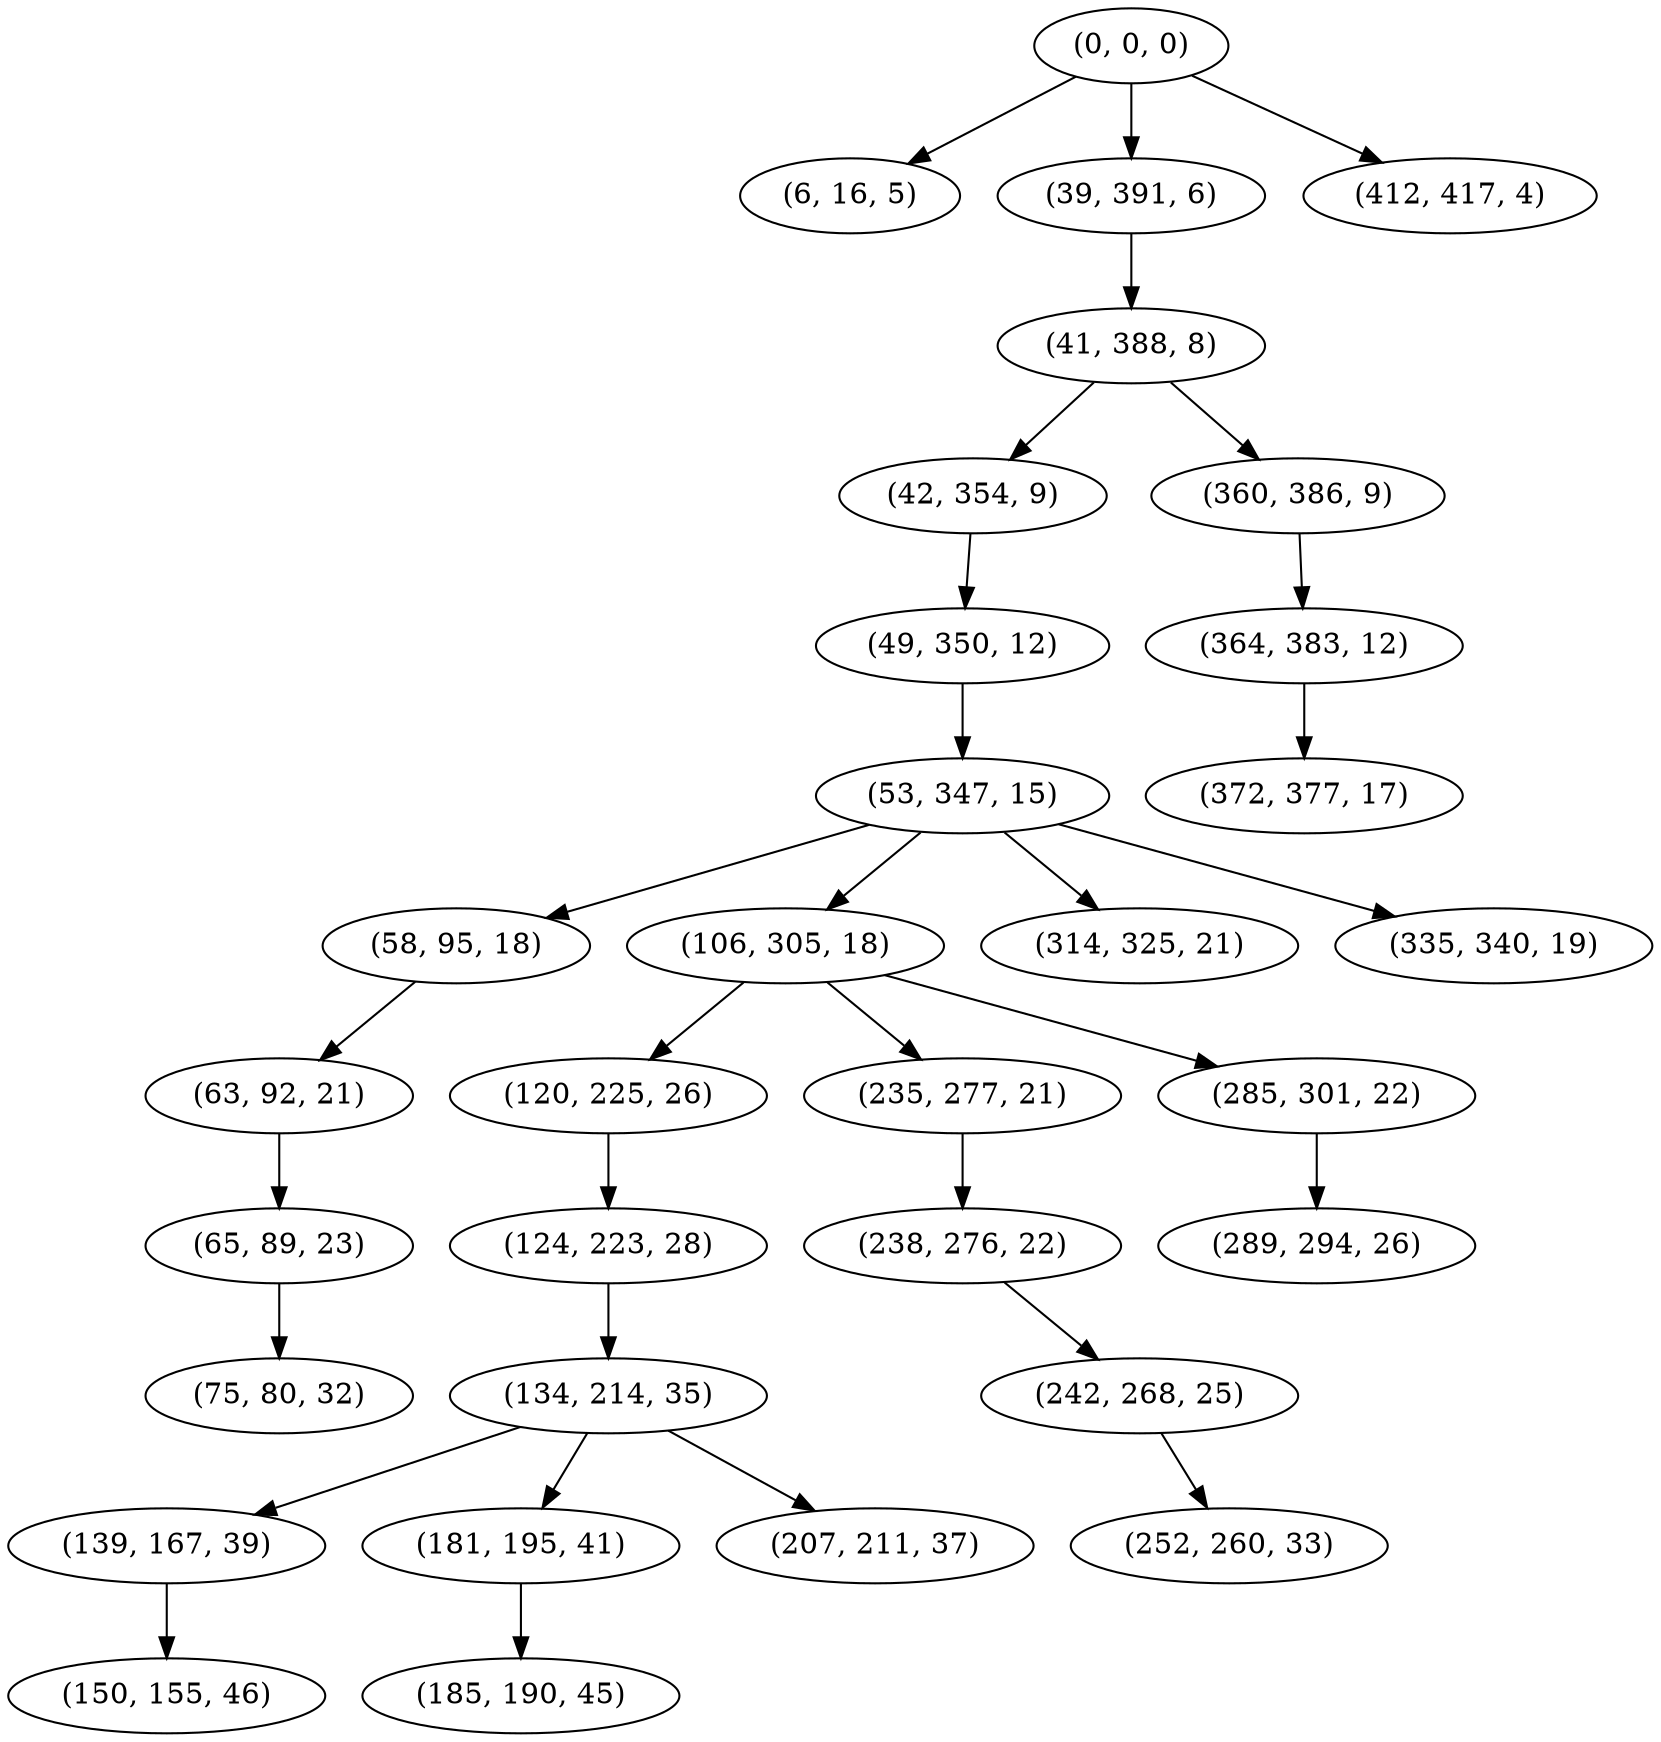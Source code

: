 digraph tree {
    "(0, 0, 0)";
    "(6, 16, 5)";
    "(39, 391, 6)";
    "(41, 388, 8)";
    "(42, 354, 9)";
    "(49, 350, 12)";
    "(53, 347, 15)";
    "(58, 95, 18)";
    "(63, 92, 21)";
    "(65, 89, 23)";
    "(75, 80, 32)";
    "(106, 305, 18)";
    "(120, 225, 26)";
    "(124, 223, 28)";
    "(134, 214, 35)";
    "(139, 167, 39)";
    "(150, 155, 46)";
    "(181, 195, 41)";
    "(185, 190, 45)";
    "(207, 211, 37)";
    "(235, 277, 21)";
    "(238, 276, 22)";
    "(242, 268, 25)";
    "(252, 260, 33)";
    "(285, 301, 22)";
    "(289, 294, 26)";
    "(314, 325, 21)";
    "(335, 340, 19)";
    "(360, 386, 9)";
    "(364, 383, 12)";
    "(372, 377, 17)";
    "(412, 417, 4)";
    "(0, 0, 0)" -> "(6, 16, 5)";
    "(0, 0, 0)" -> "(39, 391, 6)";
    "(0, 0, 0)" -> "(412, 417, 4)";
    "(39, 391, 6)" -> "(41, 388, 8)";
    "(41, 388, 8)" -> "(42, 354, 9)";
    "(41, 388, 8)" -> "(360, 386, 9)";
    "(42, 354, 9)" -> "(49, 350, 12)";
    "(49, 350, 12)" -> "(53, 347, 15)";
    "(53, 347, 15)" -> "(58, 95, 18)";
    "(53, 347, 15)" -> "(106, 305, 18)";
    "(53, 347, 15)" -> "(314, 325, 21)";
    "(53, 347, 15)" -> "(335, 340, 19)";
    "(58, 95, 18)" -> "(63, 92, 21)";
    "(63, 92, 21)" -> "(65, 89, 23)";
    "(65, 89, 23)" -> "(75, 80, 32)";
    "(106, 305, 18)" -> "(120, 225, 26)";
    "(106, 305, 18)" -> "(235, 277, 21)";
    "(106, 305, 18)" -> "(285, 301, 22)";
    "(120, 225, 26)" -> "(124, 223, 28)";
    "(124, 223, 28)" -> "(134, 214, 35)";
    "(134, 214, 35)" -> "(139, 167, 39)";
    "(134, 214, 35)" -> "(181, 195, 41)";
    "(134, 214, 35)" -> "(207, 211, 37)";
    "(139, 167, 39)" -> "(150, 155, 46)";
    "(181, 195, 41)" -> "(185, 190, 45)";
    "(235, 277, 21)" -> "(238, 276, 22)";
    "(238, 276, 22)" -> "(242, 268, 25)";
    "(242, 268, 25)" -> "(252, 260, 33)";
    "(285, 301, 22)" -> "(289, 294, 26)";
    "(360, 386, 9)" -> "(364, 383, 12)";
    "(364, 383, 12)" -> "(372, 377, 17)";
}
